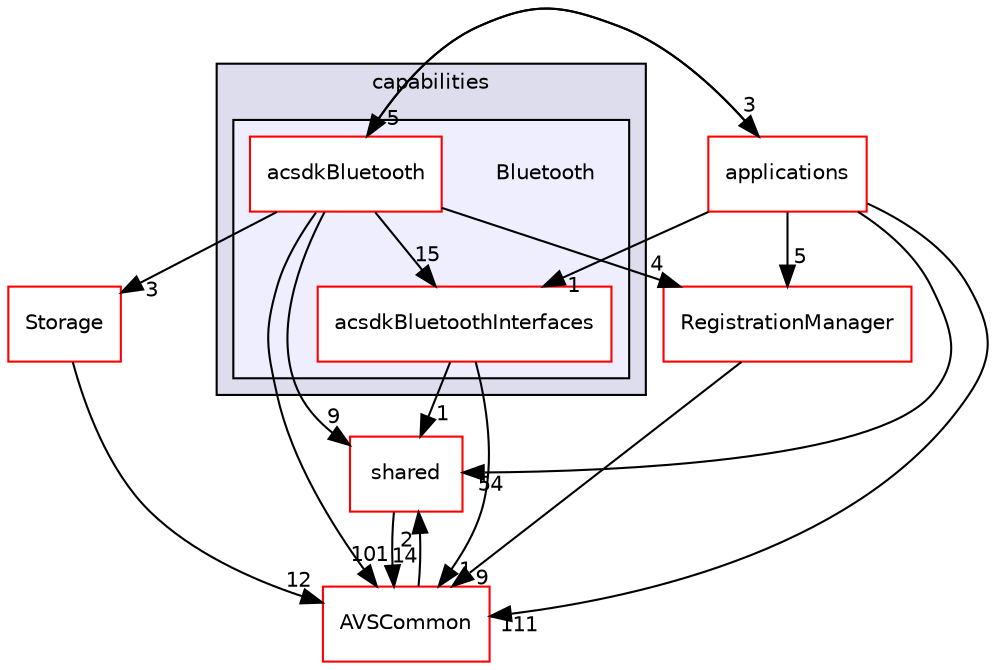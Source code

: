 digraph "/workplace/avs-device-sdk/capabilities/Bluetooth" {
  compound=true
  node [ fontsize="10", fontname="Helvetica"];
  edge [ labelfontsize="10", labelfontname="Helvetica"];
  subgraph clusterdir_55f1e16e469d547c636a522dac21b8a1 {
    graph [ bgcolor="#ddddee", pencolor="black", label="capabilities" fontname="Helvetica", fontsize="10", URL="dir_55f1e16e469d547c636a522dac21b8a1.html"]
  subgraph clusterdir_49e7ef86a01cb3657c71ebf485bcc68a {
    graph [ bgcolor="#eeeeff", pencolor="black", label="" URL="dir_49e7ef86a01cb3657c71ebf485bcc68a.html"];
    dir_49e7ef86a01cb3657c71ebf485bcc68a [shape=plaintext label="Bluetooth"];
    dir_4ba17753daccb66cbdbbd950004d76e1 [shape=box label="acsdkBluetooth" color="red" fillcolor="white" style="filled" URL="dir_4ba17753daccb66cbdbbd950004d76e1.html"];
    dir_d6090b0167727de9c3086da5455efe48 [shape=box label="acsdkBluetoothInterfaces" color="red" fillcolor="white" style="filled" URL="dir_d6090b0167727de9c3086da5455efe48.html"];
  }
  }
  dir_9982052f7ce695d12571567315b2fafa [shape=box label="shared" fillcolor="white" style="filled" color="red" URL="dir_9982052f7ce695d12571567315b2fafa.html"];
  dir_a6e4fee11f07c3b70486e88fe92cbbdc [shape=box label="applications" fillcolor="white" style="filled" color="red" URL="dir_a6e4fee11f07c3b70486e88fe92cbbdc.html"];
  dir_d29c5f5a2915d6c5388c9daae4f109c7 [shape=box label="Storage" fillcolor="white" style="filled" color="red" URL="dir_d29c5f5a2915d6c5388c9daae4f109c7.html"];
  dir_13e65effb2bde530b17b3d5eefcd0266 [shape=box label="AVSCommon" fillcolor="white" style="filled" color="red" URL="dir_13e65effb2bde530b17b3d5eefcd0266.html"];
  dir_b14333b5607b47fe7356eaa790107bd3 [shape=box label="RegistrationManager" fillcolor="white" style="filled" color="red" URL="dir_b14333b5607b47fe7356eaa790107bd3.html"];
  dir_9982052f7ce695d12571567315b2fafa->dir_13e65effb2bde530b17b3d5eefcd0266 [headlabel="14", labeldistance=1.5 headhref="dir_000549_000017.html"];
  dir_a6e4fee11f07c3b70486e88fe92cbbdc->dir_9982052f7ce695d12571567315b2fafa [headlabel="54", labeldistance=1.5 headhref="dir_000028_000549.html"];
  dir_a6e4fee11f07c3b70486e88fe92cbbdc->dir_4ba17753daccb66cbdbbd950004d76e1 [headlabel="5", labeldistance=1.5 headhref="dir_000028_000264.html"];
  dir_a6e4fee11f07c3b70486e88fe92cbbdc->dir_13e65effb2bde530b17b3d5eefcd0266 [headlabel="111", labeldistance=1.5 headhref="dir_000028_000017.html"];
  dir_a6e4fee11f07c3b70486e88fe92cbbdc->dir_b14333b5607b47fe7356eaa790107bd3 [headlabel="5", labeldistance=1.5 headhref="dir_000028_000524.html"];
  dir_a6e4fee11f07c3b70486e88fe92cbbdc->dir_d6090b0167727de9c3086da5455efe48 [headlabel="1", labeldistance=1.5 headhref="dir_000028_000269.html"];
  dir_4ba17753daccb66cbdbbd950004d76e1->dir_9982052f7ce695d12571567315b2fafa [headlabel="9", labeldistance=1.5 headhref="dir_000264_000549.html"];
  dir_4ba17753daccb66cbdbbd950004d76e1->dir_a6e4fee11f07c3b70486e88fe92cbbdc [headlabel="3", labeldistance=1.5 headhref="dir_000264_000028.html"];
  dir_4ba17753daccb66cbdbbd950004d76e1->dir_d29c5f5a2915d6c5388c9daae4f109c7 [headlabel="3", labeldistance=1.5 headhref="dir_000264_000594.html"];
  dir_4ba17753daccb66cbdbbd950004d76e1->dir_13e65effb2bde530b17b3d5eefcd0266 [headlabel="101", labeldistance=1.5 headhref="dir_000264_000017.html"];
  dir_4ba17753daccb66cbdbbd950004d76e1->dir_b14333b5607b47fe7356eaa790107bd3 [headlabel="4", labeldistance=1.5 headhref="dir_000264_000524.html"];
  dir_4ba17753daccb66cbdbbd950004d76e1->dir_d6090b0167727de9c3086da5455efe48 [headlabel="15", labeldistance=1.5 headhref="dir_000264_000269.html"];
  dir_d29c5f5a2915d6c5388c9daae4f109c7->dir_13e65effb2bde530b17b3d5eefcd0266 [headlabel="12", labeldistance=1.5 headhref="dir_000594_000017.html"];
  dir_13e65effb2bde530b17b3d5eefcd0266->dir_9982052f7ce695d12571567315b2fafa [headlabel="2", labeldistance=1.5 headhref="dir_000017_000549.html"];
  dir_b14333b5607b47fe7356eaa790107bd3->dir_13e65effb2bde530b17b3d5eefcd0266 [headlabel="9", labeldistance=1.5 headhref="dir_000524_000017.html"];
  dir_d6090b0167727de9c3086da5455efe48->dir_9982052f7ce695d12571567315b2fafa [headlabel="1", labeldistance=1.5 headhref="dir_000269_000549.html"];
  dir_d6090b0167727de9c3086da5455efe48->dir_13e65effb2bde530b17b3d5eefcd0266 [headlabel="1", labeldistance=1.5 headhref="dir_000269_000017.html"];
}
